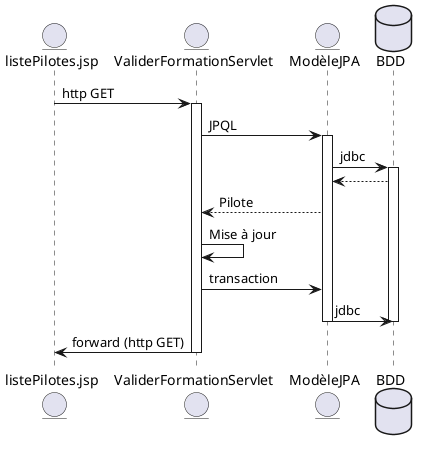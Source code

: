 @startuml Valider Formation
entity listePilotes.jsp
entity ValiderFormationServlet as VFS
entity ModèleJPA
database BDD
listePilotes.jsp -> VFS: http GET
activate VFS
VFS -> ModèleJPA: JPQL
activate ModèleJPA
ModèleJPA -> BDD: jdbc
activate BDD
BDD --> ModèleJPA
ModèleJPA --> VFS: Pilote
VFS -> VFS: Mise à jour
VFS -> ModèleJPA: transaction
ModèleJPA -> BDD: jdbc
deactivate BDD
deactivate ModèleJPA
VFS -> listePilotes.jsp: forward (http GET)
deactivate VFS